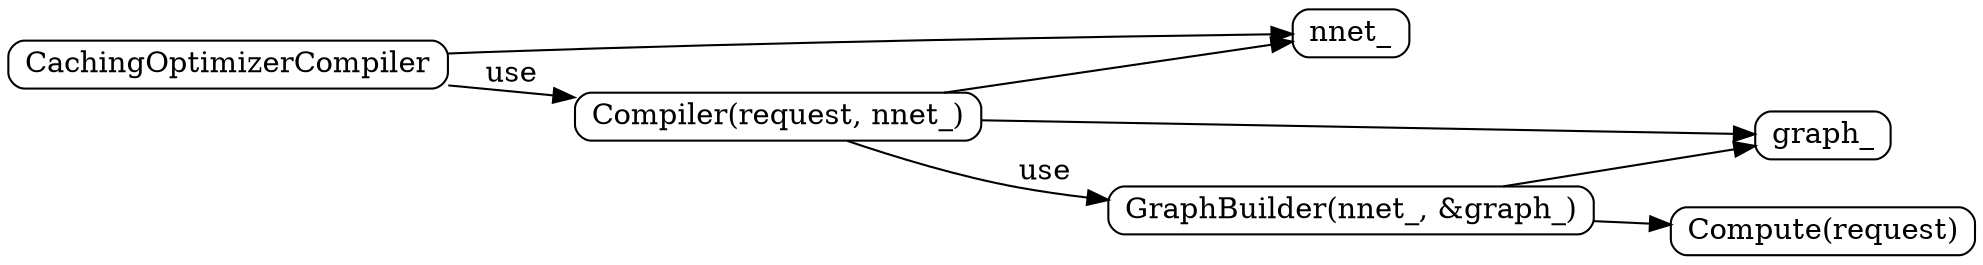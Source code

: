digraph ComputationGraph{
        rankdir = LR
        node[shape=Mrecord, width=.1, height=.1]

        CachingOptimizerCompiler -> nnet_
        CachingOptimizerCompiler -> Compiler[label="use"]
        

        Compiler[label="Compiler(request, nnet_)"]

        Compiler -> nnet_
        Compiler -> graph_
        Compiler -> GraphBuilder[label="use"]

        GraphBuilder[label="GraphBuilder(nnet_, &graph_)"]

        GraphBuilder -> graphBuilder_Compute
        GraphBuilder -> graph_
        graphBuilder_Compute[label="Compute(request)"]

}

